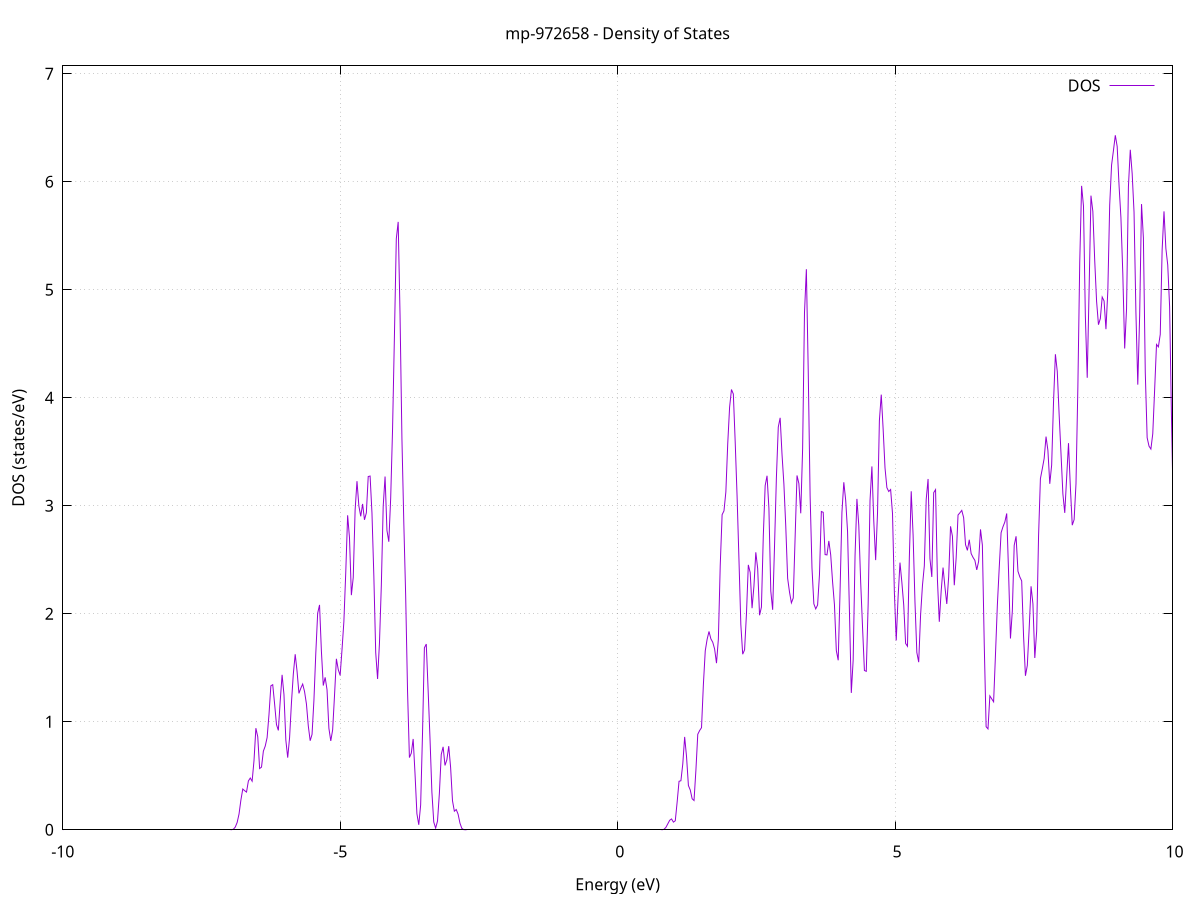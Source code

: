 set title 'mp-972658 - Density of States'
set xlabel 'Energy (eV)'
set ylabel 'DOS (states/eV)'
set grid
set xrange [-10:10]
set yrange [0:7.072]
set xzeroaxis lt -1
set terminal png size 800,600
set output 'mp-972658_dos_gnuplot.png'
plot '-' using 1:2 with lines title 'DOS'
-38.308800 0.000000
-38.275100 0.000000
-38.241300 0.000000
-38.207600 0.000000
-38.173900 0.000000
-38.140100 0.000000
-38.106400 0.000000
-38.072600 0.000000
-38.038900 0.000000
-38.005100 0.000000
-37.971400 0.000000
-37.937600 0.000000
-37.903900 0.000000
-37.870100 0.000000
-37.836400 0.000000
-37.802600 0.000000
-37.768900 0.000000
-37.735200 0.000000
-37.701400 0.000000
-37.667700 0.000000
-37.633900 0.000000
-37.600200 0.000000
-37.566400 0.000000
-37.532700 0.000000
-37.498900 0.000000
-37.465200 0.000000
-37.431400 0.000000
-37.397700 0.000000
-37.363900 0.000000
-37.330200 0.000000
-37.296500 0.000000
-37.262700 0.000000
-37.229000 0.000000
-37.195200 0.000000
-37.161500 0.000000
-37.127700 0.000000
-37.094000 0.000000
-37.060200 0.000000
-37.026500 0.000000
-36.992700 0.000000
-36.959000 0.000000
-36.925300 0.000000
-36.891500 0.000000
-36.857800 0.000000
-36.824000 0.000000
-36.790300 0.000000
-36.756500 0.000000
-36.722800 0.000000
-36.689000 0.000000
-36.655300 0.000000
-36.621500 0.000000
-36.587800 0.000000
-36.554000 0.000000
-36.520300 0.000000
-36.486600 0.000000
-36.452800 0.000000
-36.419100 0.000000
-36.385300 0.000000
-36.351600 0.000000
-36.317800 0.000000
-36.284100 0.000000
-36.250300 0.000000
-36.216600 0.000000
-36.182800 0.000000
-36.149100 0.000000
-36.115300 0.000000
-36.081600 0.000000
-36.047900 0.000000
-36.014100 0.000000
-35.980400 0.000000
-35.946600 0.000000
-35.912900 0.000000
-35.879100 0.000000
-35.845400 0.000000
-35.811600 0.000000
-35.777900 0.000000
-35.744100 0.000000
-35.710400 0.000000
-35.676600 0.000000
-35.642900 0.000000
-35.609200 0.000000
-35.575400 0.000000
-35.541700 0.000000
-35.507900 0.000000
-35.474200 0.000000
-35.440400 0.000000
-35.406700 0.000100
-35.372900 0.005000
-35.339200 0.143800
-35.305400 1.752200
-35.271700 9.058700
-35.237900 20.034500
-35.204200 19.039500
-35.170500 7.772700
-35.136700 1.356300
-35.103000 0.100300
-35.069200 0.003100
-35.035500 0.000000
-35.001700 0.000000
-34.968000 0.000000
-34.934200 0.000000
-34.900500 0.000000
-34.866700 0.000000
-34.833000 0.000000
-34.799300 0.000000
-34.765500 0.000000
-34.731800 0.000000
-34.698000 0.000000
-34.664300 0.000000
-34.630500 0.000000
-34.596800 0.000000
-34.563000 0.000000
-34.529300 0.000000
-34.495500 0.000000
-34.461800 0.000000
-34.428000 0.000000
-34.394300 0.000000
-34.360600 0.000000
-34.326800 0.000000
-34.293100 0.000000
-34.259300 0.000000
-34.225600 0.000000
-34.191800 0.000000
-34.158100 0.000000
-34.124300 0.000000
-34.090600 0.000000
-34.056800 0.000000
-34.023100 0.000000
-33.989300 0.000000
-33.955600 0.000000
-33.921900 0.000000
-33.888100 0.000000
-33.854400 0.000000
-33.820600 0.000000
-33.786900 0.000000
-33.753100 0.000000
-33.719400 0.000000
-33.685600 0.000000
-33.651900 0.000000
-33.618100 0.000000
-33.584400 0.000000
-33.550600 0.000000
-33.516900 0.000000
-33.483200 0.000000
-33.449400 0.000000
-33.415700 0.000000
-33.381900 0.000000
-33.348200 0.000000
-33.314400 0.000000
-33.280700 0.000000
-33.246900 0.000000
-33.213200 0.000000
-33.179400 0.000000
-33.145700 0.000000
-33.111900 0.000000
-33.078200 0.000000
-33.044500 0.000000
-33.010700 0.000000
-32.977000 0.000000
-32.943200 0.000000
-32.909500 0.000000
-32.875700 0.000000
-32.842000 0.000000
-32.808200 0.000000
-32.774500 0.000000
-32.740700 0.000000
-32.707000 0.000000
-32.673200 0.000000
-32.639500 0.000000
-32.605800 0.000000
-32.572000 0.000000
-32.538300 0.000000
-32.504500 0.000000
-32.470800 0.000000
-32.437000 0.000000
-32.403300 0.000000
-32.369500 0.000000
-32.335800 0.000000
-32.302000 0.000000
-32.268300 0.000000
-32.234600 0.000000
-32.200800 0.000000
-32.167100 0.000000
-32.133300 0.000000
-32.099600 0.000000
-32.065800 0.000000
-32.032100 0.000000
-31.998300 0.000000
-31.964600 0.000000
-31.930800 0.000000
-31.897100 0.000000
-31.863300 0.000000
-31.829600 0.000000
-31.795900 0.000000
-31.762100 0.000000
-31.728400 0.000000
-31.694600 0.000000
-31.660900 0.000000
-31.627100 0.000000
-31.593400 0.000000
-31.559600 0.000000
-31.525900 0.000000
-31.492100 0.000000
-31.458400 0.000000
-31.424600 0.000000
-31.390900 0.000000
-31.357200 0.000000
-31.323400 0.000000
-31.289700 0.000000
-31.255900 0.000000
-31.222200 0.000000
-31.188400 0.000000
-31.154700 0.000000
-31.120900 0.000000
-31.087200 0.000000
-31.053400 0.000000
-31.019700 0.000000
-30.985900 0.000000
-30.952200 0.000000
-30.918500 0.000000
-30.884700 0.000000
-30.851000 0.000000
-30.817200 0.000000
-30.783500 0.000000
-30.749700 0.000000
-30.716000 0.000000
-30.682200 0.000000
-30.648500 0.000000
-30.614700 0.000000
-30.581000 0.000000
-30.547200 0.000000
-30.513500 0.000000
-30.479800 0.000000
-30.446000 0.000000
-30.412300 0.000000
-30.378500 0.000000
-30.344800 0.000000
-30.311000 0.000000
-30.277300 0.000000
-30.243500 0.000000
-30.209800 0.000000
-30.176000 0.000000
-30.142300 0.000000
-30.108600 0.000000
-30.074800 0.000000
-30.041100 0.000000
-30.007300 0.000000
-29.973600 0.000000
-29.939800 0.000000
-29.906100 0.000000
-29.872300 0.000000
-29.838600 0.000000
-29.804800 0.000000
-29.771100 0.000000
-29.737300 0.000000
-29.703600 0.000000
-29.669900 0.000000
-29.636100 0.000000
-29.602400 0.000000
-29.568600 0.000000
-29.534900 0.000000
-29.501100 0.000000
-29.467400 0.000000
-29.433600 0.000000
-29.399900 0.000000
-29.366100 0.000000
-29.332400 0.000000
-29.298600 0.000000
-29.264900 0.000000
-29.231200 0.000000
-29.197400 0.000000
-29.163700 0.000000
-29.129900 0.000000
-29.096200 0.000000
-29.062400 0.000000
-29.028700 0.000000
-28.994900 0.000000
-28.961200 0.000000
-28.927400 0.000000
-28.893700 0.000000
-28.859900 0.000000
-28.826200 0.000000
-28.792500 0.000000
-28.758700 0.000000
-28.725000 0.000000
-28.691200 0.000000
-28.657500 0.000000
-28.623700 0.000000
-28.590000 0.000000
-28.556200 0.000000
-28.522500 0.000000
-28.488700 0.000000
-28.455000 0.000000
-28.421200 0.000000
-28.387500 0.000000
-28.353800 0.000000
-28.320000 0.000000
-28.286300 0.000000
-28.252500 0.000000
-28.218800 0.000000
-28.185000 0.000000
-28.151300 0.000000
-28.117500 0.000000
-28.083800 0.000000
-28.050000 0.000000
-28.016300 0.000000
-27.982500 0.000000
-27.948800 0.000000
-27.915100 0.000000
-27.881300 0.000000
-27.847600 0.000000
-27.813800 0.000000
-27.780100 0.000000
-27.746300 0.000000
-27.712600 0.000000
-27.678800 0.000000
-27.645100 0.000000
-27.611300 0.000000
-27.577600 0.000000
-27.543900 0.000000
-27.510100 0.000000
-27.476400 0.000000
-27.442600 0.000000
-27.408900 0.000000
-27.375100 0.000000
-27.341400 0.000000
-27.307600 0.000000
-27.273900 0.000000
-27.240100 0.000000
-27.206400 0.000000
-27.172600 0.000000
-27.138900 0.000000
-27.105200 0.000000
-27.071400 0.000000
-27.037700 0.000000
-27.003900 0.000000
-26.970200 0.000000
-26.936400 0.000000
-26.902700 0.000000
-26.868900 0.000000
-26.835200 0.000000
-26.801400 0.000000
-26.767700 0.000000
-26.733900 0.000000
-26.700200 0.000000
-26.666500 0.000000
-26.632700 0.000000
-26.599000 0.000000
-26.565200 0.000000
-26.531500 0.000000
-26.497700 0.000000
-26.464000 0.000000
-26.430200 0.000000
-26.396500 0.000000
-26.362700 0.000000
-26.329000 0.000000
-26.295200 0.000000
-26.261500 0.000000
-26.227800 0.000000
-26.194000 0.000000
-26.160300 0.000000
-26.126500 0.000000
-26.092800 0.000000
-26.059000 0.000000
-26.025300 0.000000
-25.991500 0.000000
-25.957800 0.000000
-25.924000 0.000000
-25.890300 0.000000
-25.856500 0.000000
-25.822800 0.000000
-25.789100 0.000000
-25.755300 0.000000
-25.721600 0.000000
-25.687800 0.000000
-25.654100 0.000000
-25.620300 0.000000
-25.586600 0.000000
-25.552800 0.000000
-25.519100 0.000000
-25.485300 0.000000
-25.451600 0.000000
-25.417900 0.000000
-25.384100 0.000000
-25.350400 0.000000
-25.316600 0.000000
-25.282900 0.000000
-25.249100 0.000000
-25.215400 0.000000
-25.181600 0.000000
-25.147900 0.000000
-25.114100 0.000000
-25.080400 0.000000
-25.046600 0.000000
-25.012900 0.000000
-24.979200 0.000000
-24.945400 0.000000
-24.911700 0.000000
-24.877900 0.000000
-24.844200 0.000000
-24.810400 0.000000
-24.776700 0.000000
-24.742900 0.000000
-24.709200 0.000000
-24.675400 0.000000
-24.641700 0.000000
-24.607900 0.000000
-24.574200 0.000000
-24.540500 0.000000
-24.506700 0.000000
-24.473000 0.000000
-24.439200 0.000000
-24.405500 0.000000
-24.371700 0.000000
-24.338000 0.000000
-24.304200 0.000000
-24.270500 0.000000
-24.236700 0.000000
-24.203000 0.000000
-24.169200 0.000000
-24.135500 0.000000
-24.101800 0.000000
-24.068000 0.000000
-24.034300 0.000000
-24.000500 0.000000
-23.966800 0.000000
-23.933000 0.000000
-23.899300 0.000000
-23.865500 0.000000
-23.831800 0.000000
-23.798000 0.000000
-23.764300 0.000000
-23.730500 0.000000
-23.696800 0.000000
-23.663100 0.000000
-23.629300 0.000000
-23.595600 0.000000
-23.561800 0.000000
-23.528100 0.000000
-23.494300 0.000000
-23.460600 0.000000
-23.426800 0.000000
-23.393100 0.000000
-23.359300 0.000000
-23.325600 0.000000
-23.291800 0.000000
-23.258100 0.000000
-23.224400 0.000000
-23.190600 0.000000
-23.156900 0.000000
-23.123100 0.000000
-23.089400 0.000000
-23.055600 0.000000
-23.021900 0.000000
-22.988100 0.000000
-22.954400 0.000000
-22.920600 0.000000
-22.886900 0.000000
-22.853200 0.000000
-22.819400 0.000000
-22.785700 0.000000
-22.751900 0.000000
-22.718200 0.000000
-22.684400 0.000000
-22.650700 0.000000
-22.616900 0.000000
-22.583200 0.000000
-22.549400 0.000000
-22.515700 0.000000
-22.481900 0.000000
-22.448200 0.000000
-22.414500 0.000000
-22.380700 0.000000
-22.347000 0.000000
-22.313200 0.000000
-22.279500 0.000000
-22.245700 0.000000
-22.212000 0.000000
-22.178200 0.000000
-22.144500 0.000000
-22.110700 0.000000
-22.077000 0.000000
-22.043200 0.000000
-22.009500 0.000000
-21.975800 0.000000
-21.942000 0.000000
-21.908300 0.000000
-21.874500 0.000000
-21.840800 0.000000
-21.807000 0.000000
-21.773300 0.000000
-21.739500 0.000000
-21.705800 0.000000
-21.672000 0.000000
-21.638300 0.000000
-21.604500 0.000000
-21.570800 0.000000
-21.537100 0.000000
-21.503300 0.000000
-21.469600 0.000000
-21.435800 0.000000
-21.402100 0.000000
-21.368300 0.000000
-21.334600 0.000000
-21.300800 0.000000
-21.267100 0.000000
-21.233300 0.000000
-21.199600 0.000000
-21.165800 0.000000
-21.132100 0.000000
-21.098400 0.000000
-21.064600 0.000000
-21.030900 0.000000
-20.997100 0.000000
-20.963400 0.000000
-20.929600 0.000000
-20.895900 0.000000
-20.862100 0.000000
-20.828400 0.000000
-20.794600 0.000000
-20.760900 0.000000
-20.727200 0.000000
-20.693400 0.000000
-20.659700 0.000000
-20.625900 0.000000
-20.592200 0.000000
-20.558400 0.000000
-20.524700 0.000000
-20.490900 0.000000
-20.457200 0.000000
-20.423400 0.000000
-20.389700 0.000000
-20.355900 0.000000
-20.322200 0.000000
-20.288500 0.000000
-20.254700 0.000000
-20.221000 0.000000
-20.187200 0.000000
-20.153500 0.000000
-20.119700 0.000000
-20.086000 0.000000
-20.052200 0.000000
-20.018500 0.000000
-19.984700 0.000000
-19.951000 0.000000
-19.917200 0.000000
-19.883500 0.000000
-19.849800 0.000000
-19.816000 0.000000
-19.782300 0.000000
-19.748500 0.000000
-19.714800 0.000000
-19.681000 0.000000
-19.647300 0.000000
-19.613500 0.000000
-19.579800 0.000000
-19.546000 0.000000
-19.512300 0.000000
-19.478500 0.000000
-19.444800 0.000000
-19.411100 0.000000
-19.377300 0.000000
-19.343600 0.000000
-19.309800 0.000000
-19.276100 0.000000
-19.242300 0.000000
-19.208600 0.000000
-19.174800 0.000000
-19.141100 0.000000
-19.107300 0.000000
-19.073600 0.000000
-19.039800 0.000000
-19.006100 0.000000
-18.972400 0.000000
-18.938600 0.000000
-18.904900 0.000000
-18.871100 0.000000
-18.837400 0.000000
-18.803600 0.000000
-18.769900 0.000000
-18.736100 0.000000
-18.702400 0.000000
-18.668600 0.000000
-18.634900 0.000000
-18.601100 0.000000
-18.567400 0.000000
-18.533700 0.000000
-18.499900 0.000000
-18.466200 0.000000
-18.432400 0.000000
-18.398700 0.000000
-18.364900 0.000000
-18.331200 0.000000
-18.297400 0.000000
-18.263700 0.000000
-18.229900 0.000000
-18.196200 0.000000
-18.162500 0.000000
-18.128700 0.000000
-18.095000 0.000000
-18.061200 0.000000
-18.027500 0.000000
-17.993700 0.000000
-17.960000 0.000000
-17.926200 0.000000
-17.892500 0.000000
-17.858700 0.000000
-17.825000 0.000000
-17.791200 0.000000
-17.757500 0.000000
-17.723800 0.000000
-17.690000 0.000000
-17.656300 0.000000
-17.622500 0.000000
-17.588800 0.000000
-17.555000 0.000000
-17.521300 0.000000
-17.487500 0.000000
-17.453800 0.000000
-17.420000 0.000000
-17.386300 0.000000
-17.352500 0.000000
-17.318800 0.000000
-17.285100 0.000000
-17.251300 0.000000
-17.217600 0.000000
-17.183800 0.000000
-17.150100 0.000000
-17.116300 0.000000
-17.082600 0.000000
-17.048800 0.000000
-17.015100 0.000000
-16.981300 0.000000
-16.947600 0.000000
-16.913800 0.000000
-16.880100 0.000000
-16.846400 0.000000
-16.812600 0.000000
-16.778900 0.000000
-16.745100 0.000000
-16.711400 0.000000
-16.677600 0.000000
-16.643900 0.000000
-16.610100 0.000000
-16.576400 0.000000
-16.542600 0.000000
-16.508900 0.000000
-16.475100 0.000000
-16.441400 0.000000
-16.407700 0.000000
-16.373900 0.000000
-16.340200 0.000000
-16.306400 0.000000
-16.272700 0.000000
-16.238900 0.000000
-16.205200 0.000000
-16.171400 0.000000
-16.137700 0.000000
-16.103900 0.000000
-16.070200 0.000000
-16.036500 0.000000
-16.002700 0.000000
-15.969000 0.000000
-15.935200 0.000000
-15.901500 0.000000
-15.867700 0.000000
-15.834000 0.000000
-15.800200 0.000000
-15.766500 0.000000
-15.732700 0.000000
-15.699000 0.000000
-15.665200 0.000000
-15.631500 0.000000
-15.597800 0.000000
-15.564000 0.000000
-15.530300 0.000000
-15.496500 0.000000
-15.462800 0.000000
-15.429000 0.000000
-15.395300 0.000000
-15.361500 0.000000
-15.327800 0.000000
-15.294000 0.000000
-15.260300 0.000000
-15.226500 0.000000
-15.192800 0.000000
-15.159100 0.000000
-15.125300 0.000000
-15.091600 0.000000
-15.057800 0.000000
-15.024100 0.000000
-14.990300 0.000000
-14.956600 0.000000
-14.922800 0.000100
-14.889100 0.004700
-14.855300 0.136000
-14.821600 1.829200
-14.787800 11.734200
-14.754100 36.997100
-14.720400 58.396500
-14.686600 46.369100
-14.652900 18.397500
-14.619100 3.585300
-14.585400 0.334200
-14.551600 0.014400
-14.517900 0.000300
-14.484100 0.000000
-14.450400 0.000000
-14.416600 0.000000
-14.382900 0.000000
-14.349100 0.000000
-14.315400 0.000000
-14.281700 0.000000
-14.247900 0.000000
-14.214200 0.000000
-14.180400 0.000000
-14.146700 0.000000
-14.112900 0.000000
-14.079200 0.000000
-14.045400 0.000000
-14.011700 0.000000
-13.977900 0.000000
-13.944200 0.000000
-13.910400 0.000000
-13.876700 0.000000
-13.843000 0.000000
-13.809200 0.000000
-13.775500 0.000000
-13.741700 0.000000
-13.708000 0.000000
-13.674200 0.000000
-13.640500 0.000000
-13.606700 0.000000
-13.573000 0.000000
-13.539200 0.000000
-13.505500 0.000000
-13.471800 0.000000
-13.438000 0.000000
-13.404300 0.000000
-13.370500 0.000000
-13.336800 0.000000
-13.303000 0.000000
-13.269300 0.000000
-13.235500 0.000000
-13.201800 0.000000
-13.168000 0.000000
-13.134300 0.000000
-13.100500 0.000000
-13.066800 0.000000
-13.033100 0.000000
-12.999300 0.000000
-12.965600 0.000000
-12.931800 0.000000
-12.898100 0.000000
-12.864300 0.000000
-12.830600 0.000000
-12.796800 0.000000
-12.763100 0.000000
-12.729300 0.000000
-12.695600 0.000000
-12.661800 0.000000
-12.628100 0.000000
-12.594400 0.000000
-12.560600 0.000000
-12.526900 0.000000
-12.493100 0.000000
-12.459400 0.000000
-12.425600 0.000000
-12.391900 0.000000
-12.358100 0.000000
-12.324400 0.000000
-12.290600 0.000000
-12.256900 0.000000
-12.223100 0.000000
-12.189400 0.000000
-12.155700 0.000000
-12.121900 0.000000
-12.088200 0.000000
-12.054400 0.000000
-12.020700 0.000000
-11.986900 0.000000
-11.953200 0.000000
-11.919400 0.000000
-11.885700 0.000000
-11.851900 0.000000
-11.818200 0.000000
-11.784400 0.000000
-11.750700 0.000000
-11.717000 0.000000
-11.683200 0.000000
-11.649500 0.000000
-11.615700 0.000000
-11.582000 0.000000
-11.548200 0.000000
-11.514500 0.000000
-11.480700 0.000000
-11.447000 0.000000
-11.413200 0.000000
-11.379500 0.000000
-11.345800 0.000000
-11.312000 0.000000
-11.278300 0.000000
-11.244500 0.000000
-11.210800 0.000000
-11.177000 0.000000
-11.143300 0.000000
-11.109500 0.000000
-11.075800 0.000000
-11.042000 0.000000
-11.008300 0.000000
-10.974500 0.000000
-10.940800 0.000000
-10.907100 0.000000
-10.873300 0.000000
-10.839600 0.000000
-10.805800 0.000000
-10.772100 0.000000
-10.738300 0.000000
-10.704600 0.000000
-10.670800 0.000000
-10.637100 0.000000
-10.603300 0.000000
-10.569600 0.000000
-10.535800 0.000000
-10.502100 0.000000
-10.468400 0.000000
-10.434600 0.000000
-10.400900 0.000000
-10.367100 0.000000
-10.333400 0.000000
-10.299600 0.000000
-10.265900 0.000000
-10.232100 0.000000
-10.198400 0.000000
-10.164600 0.000000
-10.130900 0.000000
-10.097100 0.000000
-10.063400 0.000000
-10.029700 0.000000
-9.995900 0.000000
-9.962200 0.000000
-9.928400 0.000000
-9.894700 0.000000
-9.860900 0.000000
-9.827200 0.000000
-9.793400 0.000000
-9.759700 0.000000
-9.725900 0.000000
-9.692200 0.000000
-9.658400 0.000000
-9.624700 0.000000
-9.591000 0.000000
-9.557200 0.000000
-9.523500 0.000000
-9.489700 0.000000
-9.456000 0.000000
-9.422200 0.000000
-9.388500 0.000000
-9.354700 0.000000
-9.321000 0.000000
-9.287200 0.000000
-9.253500 0.000000
-9.219700 0.000000
-9.186000 0.000000
-9.152300 0.000000
-9.118500 0.000000
-9.084800 0.000000
-9.051000 0.000000
-9.017300 0.000000
-8.983500 0.000000
-8.949800 0.000000
-8.916000 0.000000
-8.882300 0.000000
-8.848500 0.000000
-8.814800 0.000000
-8.781100 0.000000
-8.747300 0.000000
-8.713600 0.000000
-8.679800 0.000000
-8.646100 0.000000
-8.612300 0.000000
-8.578600 0.000000
-8.544800 0.000000
-8.511100 0.000000
-8.477300 0.000000
-8.443600 0.000000
-8.409800 0.000000
-8.376100 0.000000
-8.342400 0.000000
-8.308600 0.000000
-8.274900 0.000000
-8.241100 0.000000
-8.207400 0.000000
-8.173600 0.000000
-8.139900 0.000000
-8.106100 0.000000
-8.072400 0.000000
-8.038600 0.000000
-8.004900 0.000000
-7.971100 0.000000
-7.937400 0.000000
-7.903700 0.000000
-7.869900 0.000000
-7.836200 0.000000
-7.802400 0.000000
-7.768700 0.000000
-7.734900 0.000000
-7.701200 0.000000
-7.667400 0.000000
-7.633700 0.000000
-7.599900 0.000000
-7.566200 0.000000
-7.532400 0.000000
-7.498700 0.000000
-7.465000 0.000000
-7.431200 0.000000
-7.397500 0.000000
-7.363700 0.000000
-7.330000 0.000000
-7.296200 0.000000
-7.262500 0.000000
-7.228700 0.000000
-7.195000 0.000000
-7.161200 0.000000
-7.127500 0.000000
-7.093700 0.000000
-7.060000 0.000000
-7.026300 0.000000
-6.992500 0.000000
-6.958800 0.000500
-6.925000 0.005100
-6.891300 0.025000
-6.857500 0.067600
-6.823800 0.145400
-6.790000 0.275400
-6.756300 0.377200
-6.722500 0.361800
-6.688800 0.349000
-6.655100 0.452100
-6.621300 0.479100
-6.587600 0.449800
-6.553800 0.640800
-6.520100 0.940700
-6.486300 0.860900
-6.452600 0.566800
-6.418800 0.579900
-6.385100 0.727700
-6.351300 0.774900
-6.317600 0.853300
-6.283800 1.066300
-6.250100 1.332900
-6.216400 1.343200
-6.182600 1.165700
-6.148900 0.974300
-6.115100 0.919900
-6.081400 1.192600
-6.047600 1.434300
-6.013900 1.252000
-5.980100 0.830200
-5.946400 0.667700
-5.912600 0.852600
-5.878900 1.175600
-5.845100 1.442400
-5.811400 1.624900
-5.777700 1.465800
-5.743900 1.262700
-5.710200 1.310300
-5.676400 1.348900
-5.642700 1.279300
-5.608900 1.164700
-5.575200 0.960500
-5.541400 0.824500
-5.507700 0.883200
-5.473900 1.198800
-5.440200 1.633500
-5.406400 2.005000
-5.372700 2.081800
-5.339000 1.652100
-5.305200 1.335200
-5.271500 1.410900
-5.237700 1.296400
-5.204000 0.939500
-5.170200 0.822600
-5.136500 0.924800
-5.102700 1.244600
-5.069000 1.582800
-5.035200 1.482800
-5.001500 1.429300
-4.967700 1.667400
-4.934000 1.927800
-4.900300 2.382000
-4.866500 2.911200
-4.832800 2.702100
-4.799000 2.172200
-4.765300 2.335500
-4.731500 2.959800
-4.697800 3.227100
-4.664000 2.997900
-4.630300 2.901900
-4.596500 3.016700
-4.562800 2.869500
-4.529000 2.934200
-4.495300 3.270400
-4.461600 3.274900
-4.427800 2.932200
-4.394100 2.350900
-4.360300 1.640500
-4.326600 1.396100
-4.292800 1.727400
-4.259100 2.260600
-4.225300 2.995300
-4.191600 3.270300
-4.157800 2.771900
-4.124100 2.666600
-4.090400 3.071300
-4.056600 3.709700
-4.022900 4.575300
-3.989100 5.472000
-3.955400 5.627800
-3.921600 4.761100
-3.887900 3.622700
-3.854100 2.844800
-3.820400 2.168200
-3.786600 1.284900
-3.752900 0.668500
-3.719100 0.709200
-3.685400 0.840800
-3.651700 0.518600
-3.617900 0.149300
-3.584200 0.045900
-3.550400 0.228900
-3.516700 0.893300
-3.482900 1.684700
-3.449200 1.719300
-3.415400 1.289600
-3.381700 0.841600
-3.347900 0.349300
-3.314200 0.071700
-3.280400 0.015400
-3.246700 0.080200
-3.213000 0.336300
-3.179200 0.696900
-3.145500 0.767900
-3.111700 0.595800
-3.078000 0.647500
-3.044200 0.774300
-3.010500 0.578100
-2.976700 0.269100
-2.943000 0.172000
-2.909200 0.187500
-2.875500 0.144200
-2.841700 0.060900
-2.808000 0.012800
-2.774300 0.001300
-2.740500 0.000100
-2.706800 0.000000
-2.673000 0.000000
-2.639300 0.000000
-2.605500 0.000000
-2.571800 0.000000
-2.538000 0.000000
-2.504300 0.000000
-2.470500 0.000000
-2.436800 0.000000
-2.403000 0.000000
-2.369300 0.000000
-2.335600 0.000000
-2.301800 0.000000
-2.268100 0.000000
-2.234300 0.000000
-2.200600 0.000000
-2.166800 0.000000
-2.133100 0.000000
-2.099300 0.000000
-2.065600 0.000000
-2.031800 0.000000
-1.998100 0.000000
-1.964400 0.000000
-1.930600 0.000000
-1.896900 0.000000
-1.863100 0.000000
-1.829400 0.000000
-1.795600 0.000000
-1.761900 0.000000
-1.728100 0.000000
-1.694400 0.000000
-1.660600 0.000000
-1.626900 0.000000
-1.593100 0.000000
-1.559400 0.000000
-1.525700 0.000000
-1.491900 0.000000
-1.458200 0.000000
-1.424400 0.000000
-1.390700 0.000000
-1.356900 0.000000
-1.323200 0.000000
-1.289400 0.000000
-1.255700 0.000000
-1.221900 0.000000
-1.188200 0.000000
-1.154400 0.000000
-1.120700 0.000000
-1.087000 0.000000
-1.053200 0.000000
-1.019500 0.000000
-0.985700 0.000000
-0.952000 0.000000
-0.918200 0.000000
-0.884500 0.000000
-0.850700 0.000000
-0.817000 0.000000
-0.783200 0.000000
-0.749500 0.000000
-0.715700 0.000000
-0.682000 0.000000
-0.648300 0.000000
-0.614500 0.000000
-0.580800 0.000000
-0.547000 0.000000
-0.513300 0.000000
-0.479500 0.000000
-0.445800 0.000000
-0.412000 0.000000
-0.378300 0.000000
-0.344500 0.000000
-0.310800 0.000000
-0.277000 0.000000
-0.243300 0.000000
-0.209600 0.000000
-0.175800 0.000000
-0.142100 0.000000
-0.108300 0.000000
-0.074600 0.000000
-0.040800 0.000000
-0.007100 0.000000
0.026700 0.000000
0.060400 0.000000
0.094200 0.000000
0.127900 0.000000
0.161700 0.000000
0.195400 0.000000
0.229100 0.000000
0.262900 0.000000
0.296600 0.000000
0.330400 0.000000
0.364100 0.000000
0.397900 0.000000
0.431600 0.000000
0.465400 0.000000
0.499100 0.000000
0.532900 0.000000
0.566600 0.000000
0.600300 0.000000
0.634100 0.000000
0.667800 0.000000
0.701600 0.000000
0.735300 0.000000
0.769100 0.000000
0.802800 0.000400
0.836600 0.004500
0.870300 0.022400
0.904100 0.055100
0.937800 0.087900
0.971600 0.100100
1.005300 0.070800
1.039000 0.083700
1.072800 0.258500
1.106500 0.449000
1.140300 0.453800
1.174000 0.609400
1.207800 0.859500
1.241500 0.678100
1.275300 0.409600
1.309000 0.367700
1.342800 0.286900
1.376500 0.270900
1.410300 0.549500
1.444000 0.884200
1.477700 0.918800
1.511500 0.945200
1.545200 1.344100
1.579000 1.656700
1.612700 1.763100
1.646500 1.836000
1.680200 1.767600
1.714000 1.735900
1.747700 1.673700
1.781500 1.542500
1.815200 1.764100
1.849000 2.447800
1.882700 2.917000
1.916400 2.952400
1.950200 3.127000
1.983900 3.571900
2.017700 3.911900
2.051400 4.075900
2.085200 4.034300
2.118900 3.586600
2.152700 3.086200
2.186400 2.502600
2.220200 1.899800
2.253900 1.625400
2.287700 1.665500
2.321400 1.996500
2.355100 2.452400
2.388900 2.381800
2.422600 2.051400
2.456400 2.255600
2.490100 2.568600
2.523900 2.417800
2.557600 1.986000
2.591400 2.061600
2.625100 2.721300
2.658900 3.186500
2.692600 3.277400
2.726300 2.975700
2.760100 2.210300
2.793800 2.036500
2.827600 2.629900
2.861300 3.261000
2.895100 3.728400
2.928800 3.813800
2.962600 3.473600
2.996300 3.200500
3.030100 2.808300
3.063800 2.327500
3.097600 2.199900
3.131300 2.100600
3.165000 2.145800
3.198800 2.711200
3.232500 3.280100
3.266300 3.205200
3.300000 2.929900
3.333800 3.528200
3.367500 4.786200
3.401300 5.189500
3.435000 4.247000
3.468800 3.093400
3.502500 2.423800
3.536300 2.091600
3.570000 2.045100
3.603700 2.080900
3.637500 2.362100
3.671200 2.946500
3.705000 2.939100
3.738700 2.547400
3.772500 2.544400
3.806200 2.674000
3.840000 2.544800
3.873700 2.296100
3.907500 2.082800
3.941200 1.659400
3.975000 1.569200
4.008700 2.211500
4.042400 2.939400
4.076200 3.217100
4.109900 3.050900
4.143700 2.760600
4.177400 2.025600
4.211200 1.267300
4.244900 1.571500
4.278700 2.539400
4.312400 3.063200
4.346200 2.816400
4.379900 2.295800
4.413700 1.875500
4.447400 1.474600
4.481100 1.466800
4.514900 2.089500
4.548600 3.047700
4.582400 3.363800
4.616100 2.859300
4.649900 2.496600
4.683600 2.932800
4.717400 3.788600
4.751100 4.028700
4.784900 3.709600
4.818600 3.350900
4.852400 3.167400
4.886100 3.131600
4.919800 3.149800
4.953600 2.929700
4.987300 2.201300
5.021100 1.753000
5.054800 2.158200
5.088600 2.473400
5.122300 2.291300
5.156100 2.080300
5.189800 1.725100
5.223600 1.698900
5.257300 2.521600
5.291000 3.133500
5.324800 2.730400
5.358500 2.111400
5.392300 1.641300
5.426000 1.551800
5.459800 1.987400
5.493500 2.261300
5.527300 2.443900
5.561000 3.057300
5.594800 3.247500
5.628500 2.510900
5.662300 2.340600
5.696000 3.120900
5.729700 3.149000
5.763500 2.313200
5.797200 1.925400
5.831000 2.210000
5.864700 2.427300
5.898500 2.249100
5.932200 2.090500
5.966000 2.343200
5.999700 2.809200
6.033500 2.718900
6.067200 2.263900
6.101000 2.518000
6.134700 2.914000
6.168400 2.934400
6.202200 2.956900
6.235900 2.889400
6.269700 2.639800
6.303400 2.586600
6.337200 2.685000
6.370900 2.557200
6.404700 2.521800
6.438400 2.494000
6.472200 2.405800
6.505900 2.484700
6.539700 2.781100
6.573400 2.635200
6.607100 1.718400
6.640900 0.954400
6.674600 0.934000
6.708400 1.239600
6.742100 1.211700
6.775900 1.184700
6.809600 1.622400
6.843400 2.079400
6.877100 2.425400
6.910900 2.750000
6.944600 2.805000
6.978400 2.849000
7.012100 2.928300
7.045800 2.378700
7.079600 1.770800
7.113300 2.025300
7.147100 2.633300
7.180800 2.717000
7.214600 2.393400
7.248300 2.341100
7.282100 2.303700
7.315800 1.792900
7.349600 1.425500
7.383300 1.520800
7.417000 1.864700
7.450800 2.254000
7.484500 2.091800
7.518300 1.590300
7.552000 1.839200
7.585800 2.716400
7.619500 3.251100
7.653300 3.341600
7.687000 3.437400
7.720800 3.639900
7.754500 3.511700
7.788300 3.202800
7.822000 3.376200
7.855700 3.960500
7.889500 4.402500
7.923200 4.243300
7.957000 3.842700
7.990700 3.481000
8.024500 3.109100
8.058200 2.933600
8.092000 3.258000
8.125700 3.579000
8.159500 3.167300
8.193200 2.819900
8.227000 2.871400
8.260700 3.203600
8.294400 4.095900
8.328200 5.254500
8.361900 5.961200
8.395700 5.774400
8.429400 4.755200
8.463200 4.184300
8.496900 4.997500
8.530700 5.870800
8.564400 5.724800
8.598200 5.270000
8.631900 4.892200
8.665700 4.675700
8.699400 4.732800
8.733100 4.931700
8.766900 4.895400
8.800600 4.634600
8.834400 4.987700
8.868100 5.782700
8.901900 6.153100
8.935600 6.287800
8.969400 6.429500
9.003100 6.325700
9.036900 5.964600
9.070600 5.666700
9.104400 5.149600
9.138100 4.455400
9.171800 4.823400
9.205600 5.956000
9.239300 6.295400
9.273100 6.074800
9.306800 5.717500
9.340600 4.792100
9.374300 4.120700
9.408100 4.762400
9.441800 5.792700
9.475600 5.478800
9.509300 4.237000
9.543100 3.629900
9.576800 3.551400
9.610500 3.524600
9.644300 3.666000
9.678000 4.072200
9.711800 4.493000
9.745500 4.470400
9.779300 4.586100
9.813000 5.365600
9.846800 5.725200
9.880500 5.382200
9.914300 5.228700
9.948000 4.842900
9.981700 3.817400
10.015500 2.912700
10.049200 2.515100
10.083000 2.369600
10.116700 2.341600
10.150500 2.825100
10.184200 3.178200
10.218000 3.472300
10.251700 4.191300
10.285500 4.140200
10.319200 3.430000
10.353000 2.662700
10.386700 2.312700
10.420400 2.570200
10.454200 2.977600
10.487900 3.240600
10.521700 2.887500
10.555400 1.948800
10.589200 1.194600
10.622900 1.232100
10.656700 1.454800
10.690400 1.413200
10.724200 1.325600
10.757900 1.307000
10.791700 1.497000
10.825400 2.059900
10.859100 2.678600
10.892900 2.886600
10.926600 2.514300
10.960400 1.759800
10.994100 1.318100
11.027900 1.235700
11.061600 1.169800
11.095400 1.050700
11.129100 0.886000
11.162900 0.719000
11.196600 0.764000
11.230400 1.285600
11.264100 1.961600
11.297800 2.032800
11.331600 1.855800
11.365300 1.982500
11.399100 2.317500
11.432800 2.621700
11.466600 2.413400
11.500300 1.638400
11.534100 1.233500
11.567800 1.468300
11.601600 1.970500
11.635300 2.139200
11.669100 2.011300
11.702800 2.175100
11.736500 2.791800
11.770300 3.440000
11.804000 3.146100
11.837800 2.080900
11.871500 1.491900
11.905300 1.765000
11.939000 1.889800
11.972800 1.461200
12.006500 1.498400
12.040300 2.280500
12.074000 2.817600
12.107700 2.317500
12.141500 1.326500
12.175200 0.936100
12.209000 1.138600
12.242700 1.366800
12.276500 1.519300
12.310200 1.772800
12.344000 2.166800
12.377700 2.302100
12.411500 2.243700
12.445200 2.385900
12.479000 2.694400
12.512700 2.844900
12.546400 2.754500
12.580200 2.552300
12.613900 2.315200
12.647700 1.766900
12.681400 1.179200
12.715200 1.136000
12.748900 1.603900
12.782700 2.126300
12.816400 2.190700
12.850200 1.693000
12.883900 1.347900
12.917700 1.466800
12.951400 1.726400
12.985100 1.965700
13.018900 1.942100
13.052600 1.375900
13.086400 1.010600
13.120100 1.327900
13.153900 1.621600
13.187600 1.534700
13.221400 1.477200
13.255100 1.586900
13.288900 1.857100
13.322600 2.227700
13.356400 2.156600
13.390100 1.841900
13.423800 2.086500
13.457600 2.600700
13.491300 2.839200
13.525100 2.989600
13.558800 2.937000
13.592600 2.603700
13.626300 2.516700
13.660100 2.370400
13.693800 1.851800
13.727600 1.832900
13.761300 2.609400
13.795100 3.321800
13.828800 3.460700
13.862500 3.143700
13.896300 2.728400
13.930000 2.476400
13.963800 2.777200
13.997500 3.469000
14.031300 3.428900
14.065000 3.188700
14.098800 3.823100
14.132500 4.563600
14.166300 4.035000
14.200000 3.067800
14.233800 3.130700
14.267500 3.452800
14.301200 3.456500
14.335000 3.564700
14.368700 3.874400
14.402500 4.769400
14.436200 6.056600
14.470000 6.568200
14.503700 6.519000
14.537500 6.654500
14.571200 6.579300
14.605000 5.625900
14.638700 4.319100
14.672400 3.901200
14.706200 4.281700
14.739900 4.492400
14.773700 4.368500
14.807400 4.368700
14.841200 4.776200
14.874900 5.098200
14.908700 4.765500
14.942400 4.381600
14.976200 4.801100
15.009900 5.465300
15.043700 5.062600
15.077400 4.459800
15.111100 4.714900
15.144900 4.933600
15.178600 4.467800
15.212400 4.400000
15.246100 4.846100
15.279900 5.165400
15.313600 5.124400
15.347400 5.101900
15.381100 5.132000
15.414900 4.742400
15.448600 3.722600
15.482400 3.228400
15.516100 3.669300
15.549800 4.214400
15.583600 4.376000
15.617300 4.075100
15.651100 3.757500
15.684800 3.575000
15.718600 3.560900
15.752300 3.398400
15.786100 2.814900
15.819800 2.492600
15.853600 2.612500
15.887300 2.723100
15.921100 3.044200
15.954800 3.279600
15.988500 2.705500
16.022300 2.127600
16.056000 2.558400
16.089800 3.471800
16.123500 3.403600
16.157300 2.818200
16.191000 3.194300
16.224800 3.890200
16.258500 3.920800
16.292300 3.751300
16.326000 3.706100
16.359800 3.802900
16.393500 3.677500
16.427200 3.235000
16.461000 3.038200
16.494700 3.208600
16.528500 3.516800
16.562200 3.917600
16.596000 4.074500
16.629700 3.822900
16.663500 3.837000
16.697200 4.603800
16.731000 5.529200
16.764700 5.297200
16.798400 4.205100
16.832200 3.781500
16.865900 4.171800
16.899700 4.652500
16.933400 4.863200
16.967200 4.834100
17.000900 4.769800
17.034700 4.829400
17.068400 4.596200
17.102200 4.198300
17.135900 4.167500
17.169700 4.471700
17.203400 4.505700
17.237100 4.130500
17.270900 3.512800
17.304600 2.786300
17.338400 2.598900
17.372100 3.308300
17.405900 4.562700
17.439600 5.416900
17.473400 5.320000
17.507100 4.899000
17.540900 5.037900
17.574600 5.289200
17.608400 5.301200
17.642100 5.095100
17.675800 4.263900
17.709600 3.455900
17.743300 3.068900
17.777100 3.015700
17.810800 3.446600
17.844600 4.568600
17.878300 5.819000
17.912100 5.172800
17.945800 3.178400
17.979600 2.633900
18.013300 3.618500
18.047100 4.340700
18.080800 4.461900
18.114500 4.959400
18.148300 5.625100
18.182000 4.977700
18.215800 3.872100
18.249500 3.471700
18.283300 3.597700
18.317000 4.063500
18.350800 3.775800
18.384500 3.204800
18.418300 4.090200
18.452000 5.206800
18.485800 4.448300
18.519500 3.146900
18.553200 3.325400
18.587000 3.843400
18.620700 3.671400
18.654500 3.459800
18.688200 3.482100
18.722000 3.617100
18.755700 3.303400
18.789500 2.552100
18.823200 2.526600
18.857000 3.258300
18.890700 3.665300
18.924500 3.581700
18.958200 3.328100
18.991900 2.874000
19.025700 2.678000
19.059400 3.094400
19.093200 3.584300
19.126900 3.546000
19.160700 2.941100
19.194400 2.855400
19.228200 3.390300
19.261900 3.912200
19.295700 4.804000
19.329400 5.283100
19.363100 4.655300
19.396900 4.346300
19.430600 5.111600
19.464400 5.343500
19.498100 4.357000
19.531900 3.763000
19.565600 4.575500
19.599400 5.422200
19.633100 5.200100
19.666900 4.608800
19.700600 4.375500
19.734400 4.711400
19.768100 4.918800
19.801800 4.495000
19.835600 4.146800
19.869300 4.229800
19.903100 4.478700
19.936800 4.798400
19.970600 4.995100
20.004300 4.877900
20.038100 4.862900
20.071800 4.857800
20.105600 4.676500
20.139300 4.470000
20.173100 4.643700
20.206800 5.161500
20.240500 5.256600
20.274300 5.024900
20.308000 4.469600
20.341800 4.219800
20.375500 5.157200
20.409300 6.014700
20.443000 5.496000
20.476800 4.807700
20.510500 4.656600
20.544300 4.485700
20.578000 4.364900
20.611800 4.516800
20.645500 4.844400
20.679200 5.005700
20.713000 5.040300
20.746700 4.957100
20.780500 4.720000
20.814200 4.653300
20.848000 5.381800
20.881700 6.232000
20.915500 5.620800
20.949200 4.505600
20.983000 4.306500
21.016700 4.528300
21.050500 4.736700
21.084200 4.942300
21.117900 5.034400
21.151700 5.040400
21.185400 5.114800
21.219200 5.687400
21.252900 5.984200
21.286700 5.536800
21.320400 5.163700
21.354200 5.292300
21.387900 5.416400
21.421700 5.519900
21.455400 5.756600
21.489100 5.456400
21.522900 5.125800
21.556600 5.301200
21.590400 5.283400
21.624100 5.131600
21.657900 5.308100
21.691600 5.766900
21.725400 6.035200
21.759100 6.208900
21.792900 6.323900
21.826600 5.953800
21.860400 5.248600
21.894100 4.739000
21.927800 4.572600
21.961600 4.778900
21.995300 5.240700
22.029100 5.900100
22.062800 5.850300
22.096600 4.902800
22.130300 4.435600
22.164100 4.836500
22.197800 5.221200
22.231600 5.445100
22.265300 5.991900
22.299100 6.380800
22.332800 6.587000
22.366500 6.110600
22.400300 5.426000
22.434000 5.524500
22.467800 5.549000
22.501500 5.108900
22.535300 5.134000
22.569000 5.610800
22.602800 5.527100
22.636500 4.630000
22.670300 3.678400
22.704000 3.436000
22.737800 3.852500
22.771500 4.452000
22.805200 4.590500
22.839000 4.130700
22.872700 4.089000
22.906500 5.090100
22.940200 5.788600
22.974000 5.448400
23.007700 5.010300
23.041500 4.953800
23.075200 4.869600
23.109000 4.554100
23.142700 4.498200
23.176500 5.410600
23.210200 6.384100
23.243900 6.661800
23.277700 6.787100
23.311400 6.963400
23.345200 6.836800
23.378900 6.301800
23.412700 5.873700
23.446400 5.585400
23.480200 4.762900
23.513900 4.144600
23.547700 4.677800
23.581400 5.662400
23.615200 5.870200
23.648900 5.543800
23.682600 5.270500
23.716400 5.165500
23.750100 5.196500
23.783900 4.771600
23.817600 4.172000
23.851400 3.949900
23.885100 3.667900
23.918900 3.294000
23.952600 2.935100
23.986400 2.462100
24.020100 2.542800
24.053800 3.142900
24.087600 3.391400
24.121300 3.005500
24.155100 2.716700
24.188800 3.219900
24.222600 3.871300
24.256300 3.362700
24.290100 2.158100
24.323800 1.624200
24.357600 1.467000
24.391300 1.157900
24.425100 1.147500
24.458800 1.516800
24.492500 2.058200
24.526300 2.271100
24.560000 1.884100
24.593800 1.449700
24.627500 1.061100
24.661300 0.635900
24.695000 0.488800
24.728800 0.596600
24.762500 0.663700
24.796300 0.783100
24.830000 1.206800
24.863800 1.401100
24.897500 1.071700
24.931200 0.728800
24.965000 0.527100
24.998700 0.398800
25.032500 0.283100
25.066200 0.198100
25.100000 0.276600
25.133700 0.435600
25.167500 0.406700
25.201200 0.214500
25.235000 0.075200
25.268700 0.107200
25.302500 0.299900
25.336200 0.440600
25.369900 0.354800
25.403700 0.174400
25.437400 0.084300
25.471200 0.136800
25.504900 0.257200
25.538700 0.286000
25.572400 0.197600
25.606200 0.102500
25.639900 0.036000
25.673700 0.017400
25.707400 0.048400
25.741200 0.085700
25.774900 0.065800
25.808600 0.021700
25.842400 0.003000
25.876100 0.000200
25.909900 0.000000
25.943600 0.000100
25.977400 0.002200
26.011100 0.013800
26.044900 0.038700
26.078600 0.056300
26.112400 0.057900
26.146100 0.044800
26.179800 0.019200
26.213600 0.003700
26.247300 0.000300
26.281100 0.000000
26.314800 0.000000
26.348600 0.000000
26.382300 0.000000
26.416100 0.000000
26.449800 0.000000
26.483600 0.000000
26.517300 0.000000
26.551100 0.000000
26.584800 0.000000
26.618500 0.000000
26.652300 0.000000
26.686000 0.000000
26.719800 0.000000
26.753500 0.000000
26.787300 0.000000
26.821000 0.000000
26.854800 0.000000
26.888500 0.000000
26.922300 0.000000
26.956000 0.000000
26.989800 0.000000
27.023500 0.000000
27.057200 0.000000
27.091000 0.000000
27.124700 0.000000
27.158500 0.000000
27.192200 0.000000
27.226000 0.000000
27.259700 0.000000
27.293500 0.000000
27.327200 0.000000
27.361000 0.000000
27.394700 0.000000
27.428500 0.000000
27.462200 0.000000
27.495900 0.000000
27.529700 0.000000
27.563400 0.000000
27.597200 0.000000
27.630900 0.000000
27.664700 0.000000
27.698400 0.000000
27.732200 0.000000
27.765900 0.000000
27.799700 0.000000
27.833400 0.000000
27.867200 0.000000
27.900900 0.000000
27.934600 0.000000
27.968400 0.000000
28.002100 0.000000
28.035900 0.000000
28.069600 0.000000
28.103400 0.000000
28.137100 0.000000
28.170900 0.000000
28.204600 0.000000
28.238400 0.000000
28.272100 0.000000
28.305900 0.000000
28.339600 0.000000
28.373300 0.000000
28.407100 0.000000
28.440800 0.000000
28.474600 0.000000
28.508300 0.000000
28.542100 0.000000
28.575800 0.000000
28.609600 0.000000
28.643300 0.000000
28.677100 0.000000
28.710800 0.000000
28.744500 0.000000
28.778300 0.000000
28.812000 0.000000
28.845800 0.000000
28.879500 0.000000
28.913300 0.000000
28.947000 0.000000
28.980800 0.000000
29.014500 0.000000
29.048300 0.000000
29.082000 0.000000
29.115800 0.000000
29.149500 0.000000
29.183200 0.000000
e
